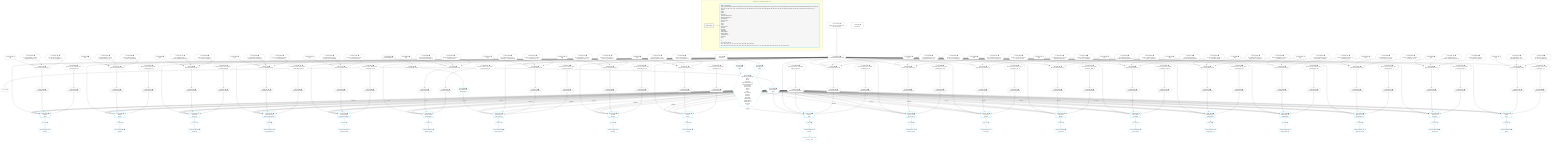 %%{init: {'themeVariables': { 'fontSize': '12px'}}}%%
graph TD
    classDef path fill:#eee,stroke:#000,color:#000
    classDef plan fill:#fff,stroke-width:1px,color:#000
    classDef itemplan fill:#fff,stroke-width:2px,color:#000
    classDef unbatchedplan fill:#dff,stroke-width:1px,color:#000
    classDef sideeffectplan fill:#fcc,stroke-width:2px,color:#000
    classDef bucket fill:#f6f6f6,color:#000,stroke-width:2px,text-align:left


    %% plan dependencies
    Object121{{"Object[121∈0] ➊<br />ᐸ{reverse,orders,alias,codec}ᐳ"}}:::plan
    Lambda114{{"Lambda[114∈0] ➊<br />ᐸcalculateShouldReverseOrderᐳ"}}:::plan
    Constant118{{"Constant[118∈0] ➊<br />ᐸ[]ᐳ"}}:::plan
    Constant119{{"Constant[119∈0] ➊<br />ᐸ{ s: Symbol(inputs), n: 'inputs', [Symbol(pg-sql2-type-1)]: ᐳ"}}:::plan
    Constant120{{"Constant[120∈0] ➊<br />ᐸ{ name: 'inputs', sqlType: { t: '”a”.”inputs”', [Symbol(pg-sᐳ"}}:::plan
    Lambda114 & Constant118 & Constant119 & Constant120 --> Object121
    Object135{{"Object[135∈0] ➊<br />ᐸ{reverse,orders,alias,codec}ᐳ"}}:::plan
    Constant132{{"Constant[132∈0] ➊<br />ᐸ[]ᐳ"}}:::plan
    Constant133{{"Constant[133∈0] ➊<br />ᐸ{ s: Symbol(patchs), n: 'patchs', [Symbol(pg-sql2-type-1)]: ᐳ"}}:::plan
    Constant134{{"Constant[134∈0] ➊<br />ᐸ{ name: 'patchs', sqlType: { t: '”a”.”patchs”', [Symbol(pg-sᐳ"}}:::plan
    Lambda114 & Constant132 & Constant133 & Constant134 --> Object135
    Object149{{"Object[149∈0] ➊<br />ᐸ{reverse,orders,alias,codec}ᐳ"}}:::plan
    Constant146{{"Constant[146∈0] ➊<br />ᐸ[]ᐳ"}}:::plan
    Constant147{{"Constant[147∈0] ➊<br />ᐸ{ s: Symbol(reserved), n: 'reserved', [Symbol(pg-sql2-type-1ᐳ"}}:::plan
    Constant148{{"Constant[148∈0] ➊<br />ᐸ{ name: 'reserved', sqlType: { t: '”a”.”reserved”', [Symbol(ᐳ"}}:::plan
    Lambda114 & Constant146 & Constant147 & Constant148 --> Object149
    Object163{{"Object[163∈0] ➊<br />ᐸ{reverse,orders,alias,codec}ᐳ"}}:::plan
    Constant160{{"Constant[160∈0] ➊<br />ᐸ[]ᐳ"}}:::plan
    Constant161{{"Constant[161∈0] ➊<br />ᐸ{ s: Symbol(reservedPatchs), n: 'reserved_patchs', [Symbol(pᐳ"}}:::plan
    Constant162{{"Constant[162∈0] ➊<br />ᐸ{ name: 'reservedPatchs', sqlType: { t: '”a”.”reservedPatchsᐳ"}}:::plan
    Lambda114 & Constant160 & Constant161 & Constant162 --> Object163
    Object177{{"Object[177∈0] ➊<br />ᐸ{reverse,orders,alias,codec}ᐳ"}}:::plan
    Constant174{{"Constant[174∈0] ➊<br />ᐸ[]ᐳ"}}:::plan
    Constant175{{"Constant[175∈0] ➊<br />ᐸ{ s: Symbol(reserved_input), n: 'reserved_input', [Symbol(pgᐳ"}}:::plan
    Constant176{{"Constant[176∈0] ➊<br />ᐸ{ name: 'reservedInput', sqlType: { t: '”a”.”reserved_input”ᐳ"}}:::plan
    Lambda114 & Constant174 & Constant175 & Constant176 --> Object177
    Object191{{"Object[191∈0] ➊<br />ᐸ{reverse,orders,alias,codec}ᐳ"}}:::plan
    Constant188{{"Constant[188∈0] ➊<br />ᐸ[]ᐳ"}}:::plan
    Constant189{{"Constant[189∈0] ➊<br />ᐸ{ s: Symbol(default_value), n: 'default_value', [Symbol(pg-sᐳ"}}:::plan
    Constant190{{"Constant[190∈0] ➊<br />ᐸ{ name: 'defaultValue', sqlType: { t: '”a”.”default_value”',ᐳ"}}:::plan
    Lambda114 & Constant188 & Constant189 & Constant190 --> Object191
    Object205{{"Object[205∈0] ➊<br />ᐸ{reverse,orders,alias,codec}ᐳ"}}:::plan
    Constant202{{"Constant[202∈0] ➊<br />ᐸ[]ᐳ"}}:::plan
    Constant203{{"Constant[203∈0] ➊<br />ᐸ{ s: Symbol(compound_key), n: 'compound_key', [Symbol(pg-sqlᐳ"}}:::plan
    Constant204{{"Constant[204∈0] ➊<br />ᐸ{ name: 'compoundKey', sqlType: { t: '”c”.”compound_key”', [ᐳ"}}:::plan
    Lambda114 & Constant202 & Constant203 & Constant204 --> Object205
    Object219{{"Object[219∈0] ➊<br />ᐸ{reverse,orders,alias,codec}ᐳ"}}:::plan
    Constant216{{"Constant[216∈0] ➊<br />ᐸ[]ᐳ"}}:::plan
    Constant217{{"Constant[217∈0] ➊<br />ᐸ{ s: Symbol(person), n: 'person', [Symbol(pg-sql2-type-1)]: ᐳ"}}:::plan
    Constant218{{"Constant[218∈0] ➊<br />ᐸ{ name: 'person', sqlType: { t: '”c”.”person”', [Symbol(pg-sᐳ"}}:::plan
    Lambda114 & Constant216 & Constant217 & Constant218 --> Object219
    Object233{{"Object[233∈0] ➊<br />ᐸ{reverse,orders,alias,codec}ᐳ"}}:::plan
    Constant230{{"Constant[230∈0] ➊<br />ᐸ[]ᐳ"}}:::plan
    Constant231{{"Constant[231∈0] ➊<br />ᐸ{ s: Symbol(post), n: 'post', [Symbol(pg-sql2-type-1)]: 'IDEᐳ"}}:::plan
    Constant232{{"Constant[232∈0] ➊<br />ᐸ{ name: 'post', sqlType: { t: '”a”.”post”', [Symbol(pg-sql2-ᐳ"}}:::plan
    Lambda114 & Constant230 & Constant231 & Constant232 --> Object233
    Object247{{"Object[247∈0] ➊<br />ᐸ{reverse,orders,alias,codec}ᐳ"}}:::plan
    Constant244{{"Constant[244∈0] ➊<br />ᐸ[]ᐳ"}}:::plan
    Constant245{{"Constant[245∈0] ➊<br />ᐸ{ s: Symbol(types), n: 'types', [Symbol(pg-sql2-type-1)]: 'Iᐳ"}}:::plan
    Constant246{{"Constant[246∈0] ➊<br />ᐸ{ name: 'types', sqlType: { t: '”b”.”types”', [Symbol(pg-sqlᐳ"}}:::plan
    Lambda114 & Constant244 & Constant245 & Constant246 --> Object247
    Object261{{"Object[261∈0] ➊<br />ᐸ{reverse,orders,alias,codec}ᐳ"}}:::plan
    Constant258{{"Constant[258∈0] ➊<br />ᐸ[]ᐳ"}}:::plan
    Constant259{{"Constant[259∈0] ➊<br />ᐸ{ s: Symbol(person_secret), n: 'person_secret', [Symbol(pg-sᐳ"}}:::plan
    Constant260{{"Constant[260∈0] ➊<br />ᐸ{ name: 'personSecret', sqlType: { t: '”c”.”person_secret”',ᐳ"}}:::plan
    Lambda114 & Constant258 & Constant259 & Constant260 --> Object261
    Object275{{"Object[275∈0] ➊<br />ᐸ{reverse,orders,alias,codec}ᐳ"}}:::plan
    Constant272{{"Constant[272∈0] ➊<br />ᐸ[]ᐳ"}}:::plan
    Constant273{{"Constant[273∈0] ➊<br />ᐸ{ s: Symbol(left_arm), n: 'left_arm', [Symbol(pg-sql2-type-1ᐳ"}}:::plan
    Constant274{{"Constant[274∈0] ➊<br />ᐸ{ name: 'leftArm', sqlType: { t: '”c”.”left_arm”', [Symbol(pᐳ"}}:::plan
    Lambda114 & Constant272 & Constant273 & Constant274 --> Object275
    Object289{{"Object[289∈0] ➊<br />ᐸ{reverse,orders,alias,codec}ᐳ"}}:::plan
    Constant286{{"Constant[286∈0] ➊<br />ᐸ[]ᐳ"}}:::plan
    Constant287{{"Constant[287∈0] ➊<br />ᐸ{ s: Symbol(my_table), n: 'my_table', [Symbol(pg-sql2-type-1ᐳ"}}:::plan
    Constant288{{"Constant[288∈0] ➊<br />ᐸ{ name: 'myTable', sqlType: { t: '”c”.”my_table”', [Symbol(pᐳ"}}:::plan
    Lambda114 & Constant286 & Constant287 & Constant288 --> Object289
    Object303{{"Object[303∈0] ➊<br />ᐸ{reverse,orders,alias,codec}ᐳ"}}:::plan
    Constant300{{"Constant[300∈0] ➊<br />ᐸ[]ᐳ"}}:::plan
    Constant301{{"Constant[301∈0] ➊<br />ᐸ{ s: Symbol(view_table), n: 'view_table', [Symbol(pg-sql2-tyᐳ"}}:::plan
    Constant302{{"Constant[302∈0] ➊<br />ᐸ{ name: 'viewTable', sqlType: { t: '”a”.”view_table”', [Symbᐳ"}}:::plan
    Lambda114 & Constant300 & Constant301 & Constant302 --> Object303
    Object317{{"Object[317∈0] ➊<br />ᐸ{reverse,orders,alias,codec}ᐳ"}}:::plan
    Constant314{{"Constant[314∈0] ➊<br />ᐸ[]ᐳ"}}:::plan
    Constant315{{"Constant[315∈0] ➊<br />ᐸ{ s: Symbol(similar_table_1), n: 'similar_table_1', [Symbol(ᐳ"}}:::plan
    Constant316{{"Constant[316∈0] ➊<br />ᐸ{ name: 'similarTable1', sqlType: { t: '”a”.”similar_table_1ᐳ"}}:::plan
    Lambda114 & Constant314 & Constant315 & Constant316 --> Object317
    Object331{{"Object[331∈0] ➊<br />ᐸ{reverse,orders,alias,codec}ᐳ"}}:::plan
    Constant328{{"Constant[328∈0] ➊<br />ᐸ[]ᐳ"}}:::plan
    Constant329{{"Constant[329∈0] ➊<br />ᐸ{ s: Symbol(similar_table_2), n: 'similar_table_2', [Symbol(ᐳ"}}:::plan
    Constant330{{"Constant[330∈0] ➊<br />ᐸ{ name: 'similarTable2', sqlType: { t: '”a”.”similar_table_2ᐳ"}}:::plan
    Lambda114 & Constant328 & Constant329 & Constant330 --> Object331
    Object345{{"Object[345∈0] ➊<br />ᐸ{reverse,orders,alias,codec}ᐳ"}}:::plan
    Constant342{{"Constant[342∈0] ➊<br />ᐸ[]ᐳ"}}:::plan
    Constant343{{"Constant[343∈0] ➊<br />ᐸ{ s: Symbol(null_test_record), n: 'null_test_record', [Symboᐳ"}}:::plan
    Constant344{{"Constant[344∈0] ➊<br />ᐸ{ name: 'nullTestRecord', sqlType: { t: '”c”.”null_test_recoᐳ"}}:::plan
    Lambda114 & Constant342 & Constant343 & Constant344 --> Object345
    Object359{{"Object[359∈0] ➊<br />ᐸ{reverse,orders,alias,codec}ᐳ"}}:::plan
    Constant356{{"Constant[356∈0] ➊<br />ᐸ[]ᐳ"}}:::plan
    Constant357{{"Constant[357∈0] ➊<br />ᐸ{ s: Symbol(issue756), n: 'issue756', [Symbol(pg-sql2-type-1ᐳ"}}:::plan
    Constant358{{"Constant[358∈0] ➊<br />ᐸ{ name: 'issue756', sqlType: { t: '”c”.”issue756”', [Symbol(ᐳ"}}:::plan
    Lambda114 & Constant356 & Constant357 & Constant358 --> Object359
    Object373{{"Object[373∈0] ➊<br />ᐸ{reverse,orders,alias,codec}ᐳ"}}:::plan
    Constant370{{"Constant[370∈0] ➊<br />ᐸ[]ᐳ"}}:::plan
    Constant371{{"Constant[371∈0] ➊<br />ᐸ{ s: Symbol(lists), n: 'lists', [Symbol(pg-sql2-type-1)]: 'Iᐳ"}}:::plan
    Constant372{{"Constant[372∈0] ➊<br />ᐸ{ name: 'lists', sqlType: { t: '”b”.”lists”', [Symbol(pg-sqlᐳ"}}:::plan
    Lambda114 & Constant370 & Constant371 & Constant372 --> Object373
    Node7{{"Node[7∈0] ➊"}}:::plan
    Lambda8{{"Lambda[8∈0] ➊<br />ᐸdecodeNodeIdWithCodecsᐳ"}}:::plan
    Lambda8 --> Node7
    Constant382{{"Constant[382∈0] ➊<br />ᐸ'WyJ0eXBlcyIsMTFd'ᐳ"}}:::plan
    Constant382 --> Lambda8
    Constant383{{"Constant[383∈0] ➊<br />ᐸ§{ first: null, last: null, cursorLower: null, cursorUpper: ᐳ"}}:::plan
    Constant383 --> Lambda114
    Lambda117{{"Lambda[117∈0] ➊<br />ᐸcalculateLimitAndOffsetSQLᐳ"}}:::plan
    Constant384{{"Constant[384∈0] ➊<br />ᐸ§{ cursorLower: null, cursorUpper: null, first: null, last: ᐳ"}}:::plan
    Constant384 --> Lambda117
    Lambda122{{"Lambda[122∈0] ➊<br />ᐸcalculateOrderBySQLᐳ"}}:::plan
    Object121 --> Lambda122
    Lambda127{{"Lambda[127∈0] ➊<br />ᐸcalculateOrderBySQLᐳ"}}:::plan
    Constant385{{"Constant[385∈0] ➊<br />ᐸ§{ reverse: false, orders: [], alias: { s: Symbol(inputs), nᐳ"}}:::plan
    Constant385 --> Lambda127
    Lambda136{{"Lambda[136∈0] ➊<br />ᐸcalculateOrderBySQLᐳ"}}:::plan
    Object135 --> Lambda136
    Lambda141{{"Lambda[141∈0] ➊<br />ᐸcalculateOrderBySQLᐳ"}}:::plan
    Constant386{{"Constant[386∈0] ➊<br />ᐸ§{ reverse: false, orders: [], alias: { s: Symbol(patchs), nᐳ"}}:::plan
    Constant386 --> Lambda141
    Lambda150{{"Lambda[150∈0] ➊<br />ᐸcalculateOrderBySQLᐳ"}}:::plan
    Object149 --> Lambda150
    Lambda155{{"Lambda[155∈0] ➊<br />ᐸcalculateOrderBySQLᐳ"}}:::plan
    Constant387{{"Constant[387∈0] ➊<br />ᐸ§{ reverse: false, orders: [], alias: { s: Symbol(reserved),ᐳ"}}:::plan
    Constant387 --> Lambda155
    Lambda164{{"Lambda[164∈0] ➊<br />ᐸcalculateOrderBySQLᐳ"}}:::plan
    Object163 --> Lambda164
    Lambda169{{"Lambda[169∈0] ➊<br />ᐸcalculateOrderBySQLᐳ"}}:::plan
    Constant388{{"Constant[388∈0] ➊<br />ᐸ§{ reverse: false, orders: [], alias: { s: Symbol(reservedPaᐳ"}}:::plan
    Constant388 --> Lambda169
    Lambda178{{"Lambda[178∈0] ➊<br />ᐸcalculateOrderBySQLᐳ"}}:::plan
    Object177 --> Lambda178
    Lambda183{{"Lambda[183∈0] ➊<br />ᐸcalculateOrderBySQLᐳ"}}:::plan
    Constant389{{"Constant[389∈0] ➊<br />ᐸ§{ reverse: false, orders: [], alias: { s: Symbol(reserved_iᐳ"}}:::plan
    Constant389 --> Lambda183
    Lambda192{{"Lambda[192∈0] ➊<br />ᐸcalculateOrderBySQLᐳ"}}:::plan
    Object191 --> Lambda192
    Lambda197{{"Lambda[197∈0] ➊<br />ᐸcalculateOrderBySQLᐳ"}}:::plan
    Constant390{{"Constant[390∈0] ➊<br />ᐸ§{ reverse: false, orders: [], alias: { s: Symbol(default_vaᐳ"}}:::plan
    Constant390 --> Lambda197
    Lambda206{{"Lambda[206∈0] ➊<br />ᐸcalculateOrderBySQLᐳ"}}:::plan
    Object205 --> Lambda206
    Lambda211{{"Lambda[211∈0] ➊<br />ᐸcalculateOrderBySQLᐳ"}}:::plan
    Constant391{{"Constant[391∈0] ➊<br />ᐸ§{ reverse: false, orders: [], alias: { s: Symbol(compound_kᐳ"}}:::plan
    Constant391 --> Lambda211
    Lambda220{{"Lambda[220∈0] ➊<br />ᐸcalculateOrderBySQLᐳ"}}:::plan
    Object219 --> Lambda220
    Lambda225{{"Lambda[225∈0] ➊<br />ᐸcalculateOrderBySQLᐳ"}}:::plan
    Constant392{{"Constant[392∈0] ➊<br />ᐸ§{ reverse: false, orders: [], alias: { s: Symbol(person), nᐳ"}}:::plan
    Constant392 --> Lambda225
    Lambda234{{"Lambda[234∈0] ➊<br />ᐸcalculateOrderBySQLᐳ"}}:::plan
    Object233 --> Lambda234
    Lambda239{{"Lambda[239∈0] ➊<br />ᐸcalculateOrderBySQLᐳ"}}:::plan
    Constant393{{"Constant[393∈0] ➊<br />ᐸ§{ reverse: false, orders: [], alias: { s: Symbol(post), n: ᐳ"}}:::plan
    Constant393 --> Lambda239
    Lambda248{{"Lambda[248∈0] ➊<br />ᐸcalculateOrderBySQLᐳ"}}:::plan
    Object247 --> Lambda248
    Lambda253{{"Lambda[253∈0] ➊<br />ᐸcalculateOrderBySQLᐳ"}}:::plan
    Constant394{{"Constant[394∈0] ➊<br />ᐸ§{ reverse: false, orders: [], alias: { s: Symbol(types), n:ᐳ"}}:::plan
    Constant394 --> Lambda253
    Lambda262{{"Lambda[262∈0] ➊<br />ᐸcalculateOrderBySQLᐳ"}}:::plan
    Object261 --> Lambda262
    Lambda267{{"Lambda[267∈0] ➊<br />ᐸcalculateOrderBySQLᐳ"}}:::plan
    Constant395{{"Constant[395∈0] ➊<br />ᐸ§{ reverse: false, orders: [], alias: { s: Symbol(person_secᐳ"}}:::plan
    Constant395 --> Lambda267
    Lambda276{{"Lambda[276∈0] ➊<br />ᐸcalculateOrderBySQLᐳ"}}:::plan
    Object275 --> Lambda276
    Lambda281{{"Lambda[281∈0] ➊<br />ᐸcalculateOrderBySQLᐳ"}}:::plan
    Constant396{{"Constant[396∈0] ➊<br />ᐸ§{ reverse: false, orders: [], alias: { s: Symbol(left_arm),ᐳ"}}:::plan
    Constant396 --> Lambda281
    Lambda290{{"Lambda[290∈0] ➊<br />ᐸcalculateOrderBySQLᐳ"}}:::plan
    Object289 --> Lambda290
    Lambda295{{"Lambda[295∈0] ➊<br />ᐸcalculateOrderBySQLᐳ"}}:::plan
    Constant397{{"Constant[397∈0] ➊<br />ᐸ§{ reverse: false, orders: [], alias: { s: Symbol(my_table),ᐳ"}}:::plan
    Constant397 --> Lambda295
    Lambda304{{"Lambda[304∈0] ➊<br />ᐸcalculateOrderBySQLᐳ"}}:::plan
    Object303 --> Lambda304
    Lambda309{{"Lambda[309∈0] ➊<br />ᐸcalculateOrderBySQLᐳ"}}:::plan
    Constant398{{"Constant[398∈0] ➊<br />ᐸ§{ reverse: false, orders: [], alias: { s: Symbol(view_tableᐳ"}}:::plan
    Constant398 --> Lambda309
    Lambda318{{"Lambda[318∈0] ➊<br />ᐸcalculateOrderBySQLᐳ"}}:::plan
    Object317 --> Lambda318
    Lambda323{{"Lambda[323∈0] ➊<br />ᐸcalculateOrderBySQLᐳ"}}:::plan
    Constant399{{"Constant[399∈0] ➊<br />ᐸ§{ reverse: false, orders: [], alias: { s: Symbol(similar_taᐳ"}}:::plan
    Constant399 --> Lambda323
    Lambda332{{"Lambda[332∈0] ➊<br />ᐸcalculateOrderBySQLᐳ"}}:::plan
    Object331 --> Lambda332
    Lambda337{{"Lambda[337∈0] ➊<br />ᐸcalculateOrderBySQLᐳ"}}:::plan
    Constant400{{"Constant[400∈0] ➊<br />ᐸ§{ reverse: false, orders: [], alias: { s: Symbol(similar_taᐳ"}}:::plan
    Constant400 --> Lambda337
    Lambda346{{"Lambda[346∈0] ➊<br />ᐸcalculateOrderBySQLᐳ"}}:::plan
    Object345 --> Lambda346
    Lambda351{{"Lambda[351∈0] ➊<br />ᐸcalculateOrderBySQLᐳ"}}:::plan
    Constant401{{"Constant[401∈0] ➊<br />ᐸ§{ reverse: false, orders: [], alias: { s: Symbol(null_test_ᐳ"}}:::plan
    Constant401 --> Lambda351
    Lambda360{{"Lambda[360∈0] ➊<br />ᐸcalculateOrderBySQLᐳ"}}:::plan
    Object359 --> Lambda360
    Lambda365{{"Lambda[365∈0] ➊<br />ᐸcalculateOrderBySQLᐳ"}}:::plan
    Constant402{{"Constant[402∈0] ➊<br />ᐸ§{ reverse: false, orders: [], alias: { s: Symbol(issue756),ᐳ"}}:::plan
    Constant402 --> Lambda365
    Lambda374{{"Lambda[374∈0] ➊<br />ᐸcalculateOrderBySQLᐳ"}}:::plan
    Object373 --> Lambda374
    Lambda379{{"Lambda[379∈0] ➊<br />ᐸcalculateOrderBySQLᐳ"}}:::plan
    Constant403{{"Constant[403∈0] ➊<br />ᐸ§{ reverse: false, orders: [], alias: { s: Symbol(lists), n:ᐳ"}}:::plan
    Constant403 --> Lambda379
    __Value2["__Value[2∈0] ➊<br />ᐸcontextᐳ"]:::plan
    __Value4["__Value[4∈0] ➊<br />ᐸrootValueᐳ"]:::plan
    PgSelect47[["PgSelect[47∈1] ➊<br />ᐸcompound_keyᐳ<br />ᐳCompoundKey"]]:::plan
    Object16{{"Object[16∈1] ➊<br />ᐸ{pgSettings,withPgClient}ᐳ<br />ᐳInput<br />ᐳPatch<br />ᐳReserved<br />ᐳReservedPatchRecord<br />ᐳReservedInputRecord<br />ᐳDefaultValue<br />ᐳCompoundKey<br />ᐳPerson<br />ᐳPost<br />ᐳType<br />ᐳPersonSecret<br />ᐳLeftArm<br />ᐳMyTable<br />ᐳViewTable<br />ᐳSimilarTable1<br />ᐳSimilarTable2<br />ᐳNullTestRecord<br />ᐳIssue756<br />ᐳList"}}:::plan
    Access380{{"Access[380∈1] ➊<br />ᐸ8.base64JSON.1ᐳ<br />ᐳInput"}}:::plan
    Access381{{"Access[381∈1] ➊<br />ᐸ8.base64JSON.2ᐳ<br />ᐳCompoundKey"}}:::plan
    Object16 -->|rejectNull| PgSelect47
    Access380 -->|rejectNull| PgSelect47
    Access381 & Lambda114 & Lambda117 & Lambda206 & Lambda211 --> PgSelect47
    PgSelect13[["PgSelect[13∈1] ➊<br />ᐸinputsᐳ<br />ᐳInput"]]:::plan
    Object16 -->|rejectNull| PgSelect13
    Access380 & Lambda114 & Lambda117 & Lambda122 & Lambda127 --> PgSelect13
    PgSelect20[["PgSelect[20∈1] ➊<br />ᐸpatchsᐳ<br />ᐳPatch"]]:::plan
    Object16 -->|rejectNull| PgSelect20
    Access380 & Lambda114 & Lambda117 & Lambda136 & Lambda141 --> PgSelect20
    PgSelect25[["PgSelect[25∈1] ➊<br />ᐸreservedᐳ<br />ᐳReserved"]]:::plan
    Object16 -->|rejectNull| PgSelect25
    Access380 & Lambda114 & Lambda117 & Lambda150 & Lambda155 --> PgSelect25
    PgSelect30[["PgSelect[30∈1] ➊<br />ᐸreservedPatchsᐳ<br />ᐳReservedPatchRecord"]]:::plan
    Object16 -->|rejectNull| PgSelect30
    Access380 & Lambda114 & Lambda117 & Lambda164 & Lambda169 --> PgSelect30
    PgSelect35[["PgSelect[35∈1] ➊<br />ᐸreserved_inputᐳ<br />ᐳReservedInputRecord"]]:::plan
    Object16 -->|rejectNull| PgSelect35
    Access380 & Lambda114 & Lambda117 & Lambda178 & Lambda183 --> PgSelect35
    PgSelect40[["PgSelect[40∈1] ➊<br />ᐸdefault_valueᐳ<br />ᐳDefaultValue"]]:::plan
    Object16 -->|rejectNull| PgSelect40
    Access380 & Lambda114 & Lambda117 & Lambda192 & Lambda197 --> PgSelect40
    PgSelect52[["PgSelect[52∈1] ➊<br />ᐸpersonᐳ<br />ᐳPerson"]]:::plan
    Object16 -->|rejectNull| PgSelect52
    Access380 & Lambda114 & Lambda117 & Lambda220 & Lambda225 --> PgSelect52
    PgSelect57[["PgSelect[57∈1] ➊<br />ᐸpostᐳ<br />ᐳPost"]]:::plan
    Object16 -->|rejectNull| PgSelect57
    Access380 & Lambda114 & Lambda117 & Lambda234 & Lambda239 --> PgSelect57
    PgSelect62[["PgSelect[62∈1] ➊<br />ᐸtypesᐳ<br />ᐳType"]]:::plan
    Object16 -->|rejectNull| PgSelect62
    Access380 & Lambda114 & Lambda117 & Lambda248 & Lambda253 --> PgSelect62
    PgSelect68[["PgSelect[68∈1] ➊<br />ᐸperson_secretᐳ<br />ᐳPersonSecret"]]:::plan
    Object16 -->|rejectNull| PgSelect68
    Access380 & Lambda114 & Lambda117 & Lambda262 & Lambda267 --> PgSelect68
    PgSelect73[["PgSelect[73∈1] ➊<br />ᐸleft_armᐳ<br />ᐳLeftArm"]]:::plan
    Object16 -->|rejectNull| PgSelect73
    Access380 & Lambda114 & Lambda117 & Lambda276 & Lambda281 --> PgSelect73
    PgSelect78[["PgSelect[78∈1] ➊<br />ᐸmy_tableᐳ<br />ᐳMyTable"]]:::plan
    Object16 -->|rejectNull| PgSelect78
    Access380 & Lambda114 & Lambda117 & Lambda290 & Lambda295 --> PgSelect78
    PgSelect83[["PgSelect[83∈1] ➊<br />ᐸview_tableᐳ<br />ᐳViewTable"]]:::plan
    Object16 -->|rejectNull| PgSelect83
    Access380 & Lambda114 & Lambda117 & Lambda304 & Lambda309 --> PgSelect83
    PgSelect88[["PgSelect[88∈1] ➊<br />ᐸsimilar_table_1ᐳ<br />ᐳSimilarTable1"]]:::plan
    Object16 -->|rejectNull| PgSelect88
    Access380 & Lambda114 & Lambda117 & Lambda318 & Lambda323 --> PgSelect88
    PgSelect93[["PgSelect[93∈1] ➊<br />ᐸsimilar_table_2ᐳ<br />ᐳSimilarTable2"]]:::plan
    Object16 -->|rejectNull| PgSelect93
    Access380 & Lambda114 & Lambda117 & Lambda332 & Lambda337 --> PgSelect93
    PgSelect98[["PgSelect[98∈1] ➊<br />ᐸnull_test_recordᐳ<br />ᐳNullTestRecord"]]:::plan
    Object16 -->|rejectNull| PgSelect98
    Access380 & Lambda114 & Lambda117 & Lambda346 & Lambda351 --> PgSelect98
    PgSelect103[["PgSelect[103∈1] ➊<br />ᐸissue756ᐳ<br />ᐳIssue756"]]:::plan
    Object16 -->|rejectNull| PgSelect103
    Access380 & Lambda114 & Lambda117 & Lambda360 & Lambda365 --> PgSelect103
    PgSelect108[["PgSelect[108∈1] ➊<br />ᐸlistsᐳ<br />ᐳList"]]:::plan
    Object16 -->|rejectNull| PgSelect108
    Access380 & Lambda114 & Lambda117 & Lambda374 & Lambda379 --> PgSelect108
    Access14{{"Access[14∈1] ➊<br />ᐸ2.pgSettingsᐳ<br />ᐳInput"}}:::plan
    Access15{{"Access[15∈1] ➊<br />ᐸ2.withPgClientᐳ<br />ᐳInput"}}:::plan
    Access14 & Access15 --> Object16
    __Value2 --> Access14
    __Value2 --> Access15
    First17{{"First[17∈1] ➊"}}:::plan
    PgSelect13 --> First17
    PgSelectSingle18{{"PgSelectSingle[18∈1] ➊<br />ᐸinputsᐳ"}}:::plan
    First17 --> PgSelectSingle18
    First22{{"First[22∈1] ➊"}}:::plan
    PgSelect20 --> First22
    PgSelectSingle23{{"PgSelectSingle[23∈1] ➊<br />ᐸpatchsᐳ"}}:::plan
    First22 --> PgSelectSingle23
    First27{{"First[27∈1] ➊"}}:::plan
    PgSelect25 --> First27
    PgSelectSingle28{{"PgSelectSingle[28∈1] ➊<br />ᐸreservedᐳ"}}:::plan
    First27 --> PgSelectSingle28
    First32{{"First[32∈1] ➊"}}:::plan
    PgSelect30 --> First32
    PgSelectSingle33{{"PgSelectSingle[33∈1] ➊<br />ᐸreservedPatchsᐳ"}}:::plan
    First32 --> PgSelectSingle33
    First37{{"First[37∈1] ➊"}}:::plan
    PgSelect35 --> First37
    PgSelectSingle38{{"PgSelectSingle[38∈1] ➊<br />ᐸreserved_inputᐳ"}}:::plan
    First37 --> PgSelectSingle38
    First42{{"First[42∈1] ➊"}}:::plan
    PgSelect40 --> First42
    PgSelectSingle43{{"PgSelectSingle[43∈1] ➊<br />ᐸdefault_valueᐳ"}}:::plan
    First42 --> PgSelectSingle43
    First49{{"First[49∈1] ➊"}}:::plan
    PgSelect47 --> First49
    PgSelectSingle50{{"PgSelectSingle[50∈1] ➊<br />ᐸcompound_keyᐳ"}}:::plan
    First49 --> PgSelectSingle50
    First54{{"First[54∈1] ➊"}}:::plan
    PgSelect52 --> First54
    PgSelectSingle55{{"PgSelectSingle[55∈1] ➊<br />ᐸpersonᐳ"}}:::plan
    First54 --> PgSelectSingle55
    First59{{"First[59∈1] ➊"}}:::plan
    PgSelect57 --> First59
    PgSelectSingle60{{"PgSelectSingle[60∈1] ➊<br />ᐸpostᐳ"}}:::plan
    First59 --> PgSelectSingle60
    First64{{"First[64∈1] ➊"}}:::plan
    PgSelect62 --> First64
    PgSelectSingle65{{"PgSelectSingle[65∈1] ➊<br />ᐸtypesᐳ"}}:::plan
    First64 --> PgSelectSingle65
    PgClassExpression66{{"PgClassExpression[66∈1] ➊<br />ᐸ__types__.”id”ᐳ"}}:::plan
    PgSelectSingle65 --> PgClassExpression66
    First70{{"First[70∈1] ➊"}}:::plan
    PgSelect68 --> First70
    PgSelectSingle71{{"PgSelectSingle[71∈1] ➊<br />ᐸperson_secretᐳ"}}:::plan
    First70 --> PgSelectSingle71
    First75{{"First[75∈1] ➊"}}:::plan
    PgSelect73 --> First75
    PgSelectSingle76{{"PgSelectSingle[76∈1] ➊<br />ᐸleft_armᐳ"}}:::plan
    First75 --> PgSelectSingle76
    First80{{"First[80∈1] ➊"}}:::plan
    PgSelect78 --> First80
    PgSelectSingle81{{"PgSelectSingle[81∈1] ➊<br />ᐸmy_tableᐳ"}}:::plan
    First80 --> PgSelectSingle81
    First85{{"First[85∈1] ➊"}}:::plan
    PgSelect83 --> First85
    PgSelectSingle86{{"PgSelectSingle[86∈1] ➊<br />ᐸview_tableᐳ"}}:::plan
    First85 --> PgSelectSingle86
    First90{{"First[90∈1] ➊"}}:::plan
    PgSelect88 --> First90
    PgSelectSingle91{{"PgSelectSingle[91∈1] ➊<br />ᐸsimilar_table_1ᐳ"}}:::plan
    First90 --> PgSelectSingle91
    First95{{"First[95∈1] ➊"}}:::plan
    PgSelect93 --> First95
    PgSelectSingle96{{"PgSelectSingle[96∈1] ➊<br />ᐸsimilar_table_2ᐳ"}}:::plan
    First95 --> PgSelectSingle96
    First100{{"First[100∈1] ➊"}}:::plan
    PgSelect98 --> First100
    PgSelectSingle101{{"PgSelectSingle[101∈1] ➊<br />ᐸnull_test_recordᐳ"}}:::plan
    First100 --> PgSelectSingle101
    First105{{"First[105∈1] ➊"}}:::plan
    PgSelect103 --> First105
    PgSelectSingle106{{"PgSelectSingle[106∈1] ➊<br />ᐸissue756ᐳ"}}:::plan
    First105 --> PgSelectSingle106
    First110{{"First[110∈1] ➊"}}:::plan
    PgSelect108 --> First110
    PgSelectSingle111{{"PgSelectSingle[111∈1] ➊<br />ᐸlistsᐳ"}}:::plan
    First110 --> PgSelectSingle111
    Lambda8 --> Access380
    Lambda8 --> Access381

    %% define steps

    subgraph "Buckets for queries/v4/types-single-node"
    Bucket0("Bucket 0 (root)"):::bucket
    classDef bucket0 stroke:#696969
    class Bucket0,__Value2,__Value4,Node7,Lambda8,Lambda114,Lambda117,Constant118,Constant119,Constant120,Object121,Lambda122,Lambda127,Constant132,Constant133,Constant134,Object135,Lambda136,Lambda141,Constant146,Constant147,Constant148,Object149,Lambda150,Lambda155,Constant160,Constant161,Constant162,Object163,Lambda164,Lambda169,Constant174,Constant175,Constant176,Object177,Lambda178,Lambda183,Constant188,Constant189,Constant190,Object191,Lambda192,Lambda197,Constant202,Constant203,Constant204,Object205,Lambda206,Lambda211,Constant216,Constant217,Constant218,Object219,Lambda220,Lambda225,Constant230,Constant231,Constant232,Object233,Lambda234,Lambda239,Constant244,Constant245,Constant246,Object247,Lambda248,Lambda253,Constant258,Constant259,Constant260,Object261,Lambda262,Lambda267,Constant272,Constant273,Constant274,Object275,Lambda276,Lambda281,Constant286,Constant287,Constant288,Object289,Lambda290,Lambda295,Constant300,Constant301,Constant302,Object303,Lambda304,Lambda309,Constant314,Constant315,Constant316,Object317,Lambda318,Lambda323,Constant328,Constant329,Constant330,Object331,Lambda332,Lambda337,Constant342,Constant343,Constant344,Object345,Lambda346,Lambda351,Constant356,Constant357,Constant358,Object359,Lambda360,Lambda365,Constant370,Constant371,Constant372,Object373,Lambda374,Lambda379,Constant382,Constant383,Constant384,Constant385,Constant386,Constant387,Constant388,Constant389,Constant390,Constant391,Constant392,Constant393,Constant394,Constant395,Constant396,Constant397,Constant398,Constant399,Constant400,Constant401,Constant402,Constant403 bucket0
    Bucket1("Bucket 1 (polymorphic)<br />Query,Input,Patch,Reserved,ReservedPatchRecord,ReservedInputRecord,DefaultValue,CompoundKey,Person,Post,Type,PersonSecret,LeftArm,MyTable,ViewTable,SimilarTable1,SimilarTable2,NullTestRecord,Issue756,List<br />Deps: 114, 117, 122, 127, 2, 136, 141, 150, 155, 164, 169, 178, 183, 192, 197, 206, 211, 220, 225, 234, 239, 248, 253, 262, 267, 276, 281, 290, 295, 304, 309, 318, 323, 332, 337, 346, 351, 360, 365, 374, 379, 8, 7, 4<br />ᐳQuery<br />ᐳInput<br />ᐳPatch<br />ᐳReserved<br />ᐳReservedPatchRecord<br />ᐳReservedInputRecord<br />ᐳDefaultValue<br />ᐳCompoundKey<br />ᐳPerson<br />ᐳPost<br />ᐳType<br />ᐳPersonSecret<br />ᐳLeftArm<br />ᐳMyTable<br />ᐳViewTable<br />ᐳSimilarTable1<br />ᐳSimilarTable2<br />ᐳNullTestRecord<br />ᐳIssue756<br />ᐳList<br /><br />1: <br />ᐳ: 14, 15, 380, 381, 16<br />2: 13, 20, 25, 30, 35, 40, 47, 52, 57, 62, 68, 73, 78, 83, 88, 93, 98, 103, 108<br />ᐳ: 17, 18, 22, 23, 27, 28, 32, 33, 37, 38, 42, 43, 49, 50, 54, 55, 59, 60, 64, 65, 66, 70, 71, 75, 76, 80, 81, 85, 86, 90, 91, 95, 96, 100, 101, 105, 106, 110, 111"):::bucket
    classDef bucket1 stroke:#00bfff
    class Bucket1,PgSelect13,Access14,Access15,Object16,First17,PgSelectSingle18,PgSelect20,First22,PgSelectSingle23,PgSelect25,First27,PgSelectSingle28,PgSelect30,First32,PgSelectSingle33,PgSelect35,First37,PgSelectSingle38,PgSelect40,First42,PgSelectSingle43,PgSelect47,First49,PgSelectSingle50,PgSelect52,First54,PgSelectSingle55,PgSelect57,First59,PgSelectSingle60,PgSelect62,First64,PgSelectSingle65,PgClassExpression66,PgSelect68,First70,PgSelectSingle71,PgSelect73,First75,PgSelectSingle76,PgSelect78,First80,PgSelectSingle81,PgSelect83,First85,PgSelectSingle86,PgSelect88,First90,PgSelectSingle91,PgSelect93,First95,PgSelectSingle96,PgSelect98,First100,PgSelectSingle101,PgSelect103,First105,PgSelectSingle106,PgSelect108,First110,PgSelectSingle111,Access380,Access381 bucket1
    Bucket0 --> Bucket1
    end